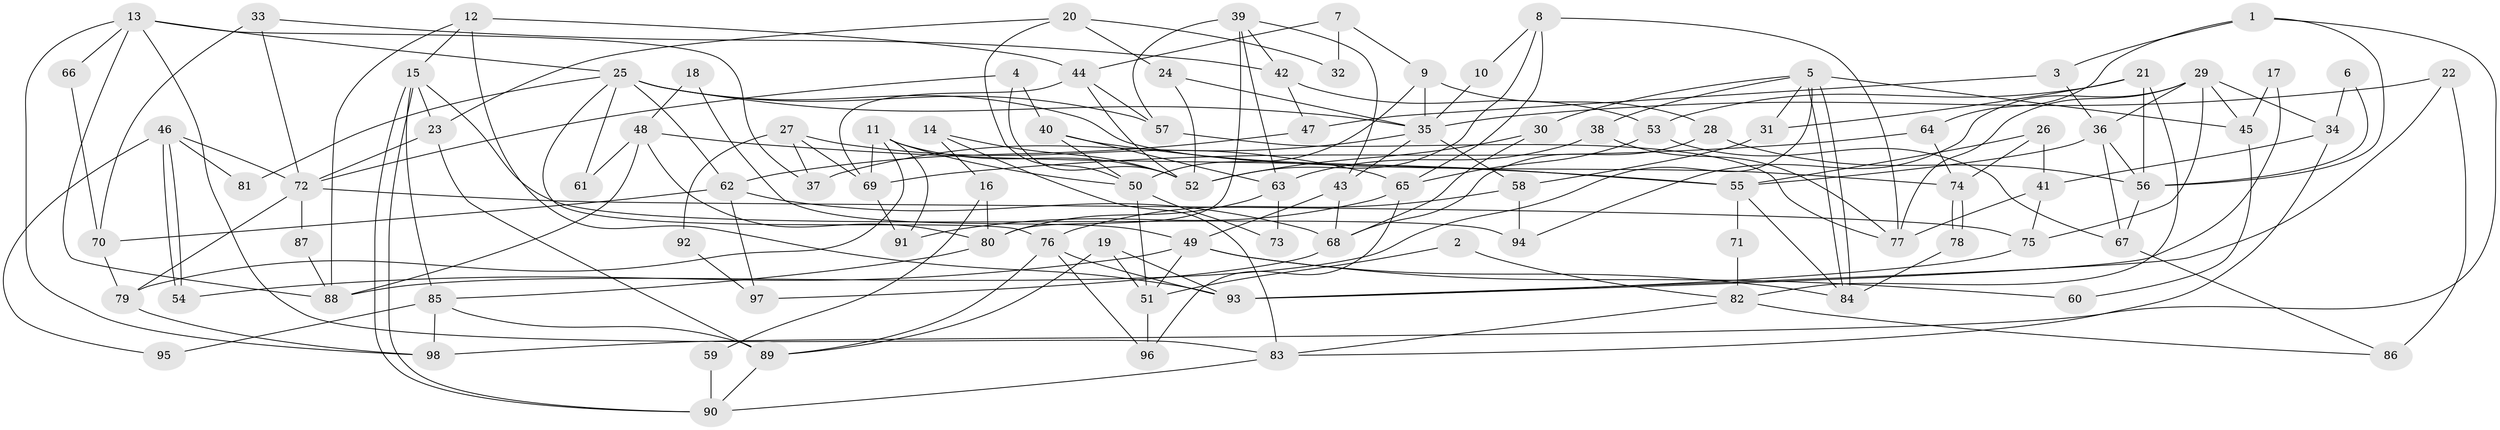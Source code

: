 // Generated by graph-tools (version 1.1) at 2025/36/03/09/25 02:36:00]
// undirected, 98 vertices, 196 edges
graph export_dot {
graph [start="1"]
  node [color=gray90,style=filled];
  1;
  2;
  3;
  4;
  5;
  6;
  7;
  8;
  9;
  10;
  11;
  12;
  13;
  14;
  15;
  16;
  17;
  18;
  19;
  20;
  21;
  22;
  23;
  24;
  25;
  26;
  27;
  28;
  29;
  30;
  31;
  32;
  33;
  34;
  35;
  36;
  37;
  38;
  39;
  40;
  41;
  42;
  43;
  44;
  45;
  46;
  47;
  48;
  49;
  50;
  51;
  52;
  53;
  54;
  55;
  56;
  57;
  58;
  59;
  60;
  61;
  62;
  63;
  64;
  65;
  66;
  67;
  68;
  69;
  70;
  71;
  72;
  73;
  74;
  75;
  76;
  77;
  78;
  79;
  80;
  81;
  82;
  83;
  84;
  85;
  86;
  87;
  88;
  89;
  90;
  91;
  92;
  93;
  94;
  95;
  96;
  97;
  98;
  1 -- 56;
  1 -- 98;
  1 -- 3;
  1 -- 64;
  2 -- 82;
  2 -- 51;
  3 -- 36;
  3 -- 47;
  4 -- 72;
  4 -- 40;
  4 -- 52;
  5 -- 84;
  5 -- 84;
  5 -- 88;
  5 -- 30;
  5 -- 31;
  5 -- 38;
  5 -- 45;
  6 -- 56;
  6 -- 34;
  7 -- 9;
  7 -- 44;
  7 -- 32;
  8 -- 77;
  8 -- 65;
  8 -- 10;
  8 -- 52;
  9 -- 50;
  9 -- 35;
  9 -- 28;
  10 -- 35;
  11 -- 52;
  11 -- 69;
  11 -- 50;
  11 -- 79;
  11 -- 91;
  12 -- 15;
  12 -- 44;
  12 -- 88;
  12 -- 93;
  13 -- 37;
  13 -- 25;
  13 -- 66;
  13 -- 83;
  13 -- 88;
  13 -- 98;
  14 -- 83;
  14 -- 52;
  14 -- 16;
  15 -- 23;
  15 -- 90;
  15 -- 90;
  15 -- 85;
  15 -- 94;
  16 -- 80;
  16 -- 59;
  17 -- 93;
  17 -- 45;
  18 -- 48;
  18 -- 49;
  19 -- 93;
  19 -- 89;
  19 -- 51;
  20 -- 50;
  20 -- 24;
  20 -- 23;
  20 -- 32;
  21 -- 53;
  21 -- 56;
  21 -- 31;
  21 -- 82;
  22 -- 35;
  22 -- 93;
  22 -- 86;
  23 -- 89;
  23 -- 72;
  24 -- 52;
  24 -- 35;
  25 -- 76;
  25 -- 74;
  25 -- 35;
  25 -- 57;
  25 -- 61;
  25 -- 62;
  25 -- 81;
  26 -- 41;
  26 -- 55;
  26 -- 74;
  27 -- 65;
  27 -- 69;
  27 -- 37;
  27 -- 92;
  28 -- 68;
  28 -- 56;
  29 -- 94;
  29 -- 75;
  29 -- 34;
  29 -- 36;
  29 -- 45;
  29 -- 77;
  30 -- 52;
  30 -- 68;
  31 -- 58;
  33 -- 70;
  33 -- 72;
  33 -- 42;
  34 -- 83;
  34 -- 41;
  35 -- 43;
  35 -- 37;
  35 -- 58;
  36 -- 67;
  36 -- 55;
  36 -- 56;
  38 -- 63;
  38 -- 77;
  39 -- 57;
  39 -- 80;
  39 -- 42;
  39 -- 43;
  39 -- 63;
  40 -- 50;
  40 -- 63;
  40 -- 55;
  41 -- 77;
  41 -- 75;
  42 -- 47;
  42 -- 53;
  43 -- 68;
  43 -- 49;
  44 -- 52;
  44 -- 57;
  44 -- 69;
  45 -- 60;
  46 -- 72;
  46 -- 54;
  46 -- 54;
  46 -- 81;
  46 -- 95;
  47 -- 62;
  48 -- 55;
  48 -- 88;
  48 -- 61;
  48 -- 80;
  49 -- 84;
  49 -- 51;
  49 -- 54;
  49 -- 60;
  50 -- 51;
  50 -- 73;
  51 -- 96;
  53 -- 67;
  53 -- 65;
  55 -- 71;
  55 -- 84;
  56 -- 67;
  57 -- 77;
  58 -- 76;
  58 -- 94;
  59 -- 90;
  62 -- 68;
  62 -- 70;
  62 -- 97;
  63 -- 80;
  63 -- 73;
  64 -- 74;
  64 -- 69;
  65 -- 91;
  65 -- 96;
  66 -- 70;
  67 -- 86;
  68 -- 97;
  69 -- 91;
  70 -- 79;
  71 -- 82;
  72 -- 75;
  72 -- 79;
  72 -- 87;
  74 -- 78;
  74 -- 78;
  75 -- 93;
  76 -- 96;
  76 -- 89;
  76 -- 93;
  78 -- 84;
  79 -- 98;
  80 -- 85;
  82 -- 83;
  82 -- 86;
  83 -- 90;
  85 -- 98;
  85 -- 89;
  85 -- 95;
  87 -- 88;
  89 -- 90;
  92 -- 97;
}
